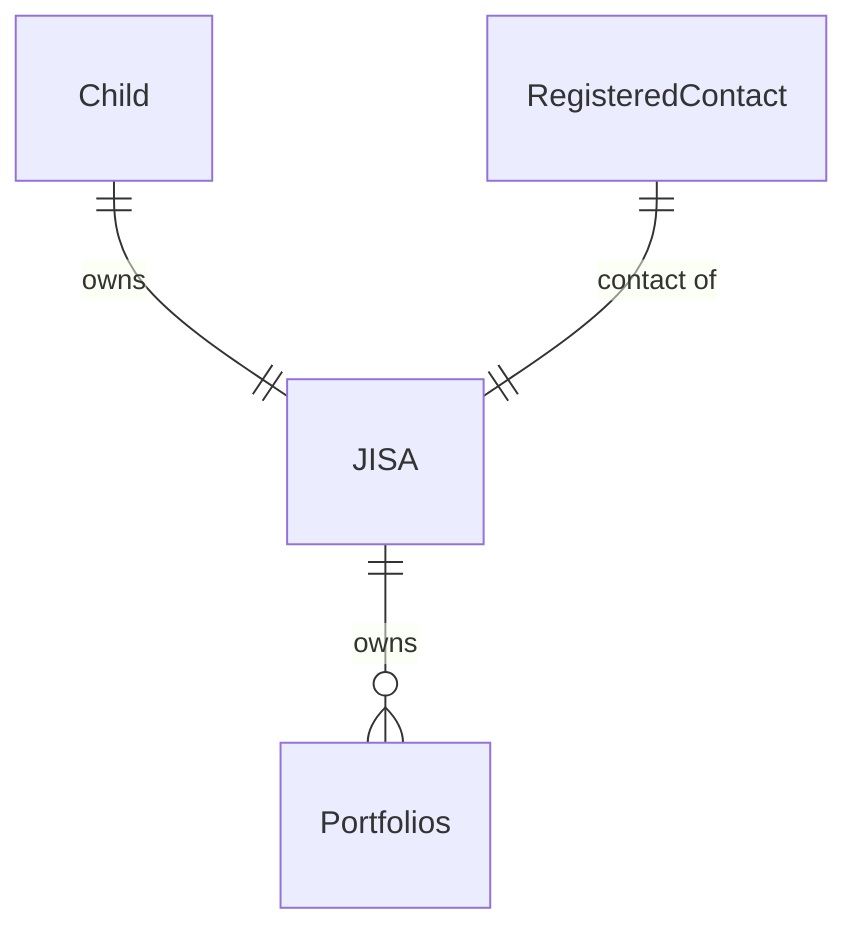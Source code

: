 erDiagram
    Child ||--|| JISA : owns
    RegisteredContact ||--|| JISA : "contact of"
    JISA ||--o{ Portfolios : "owns"